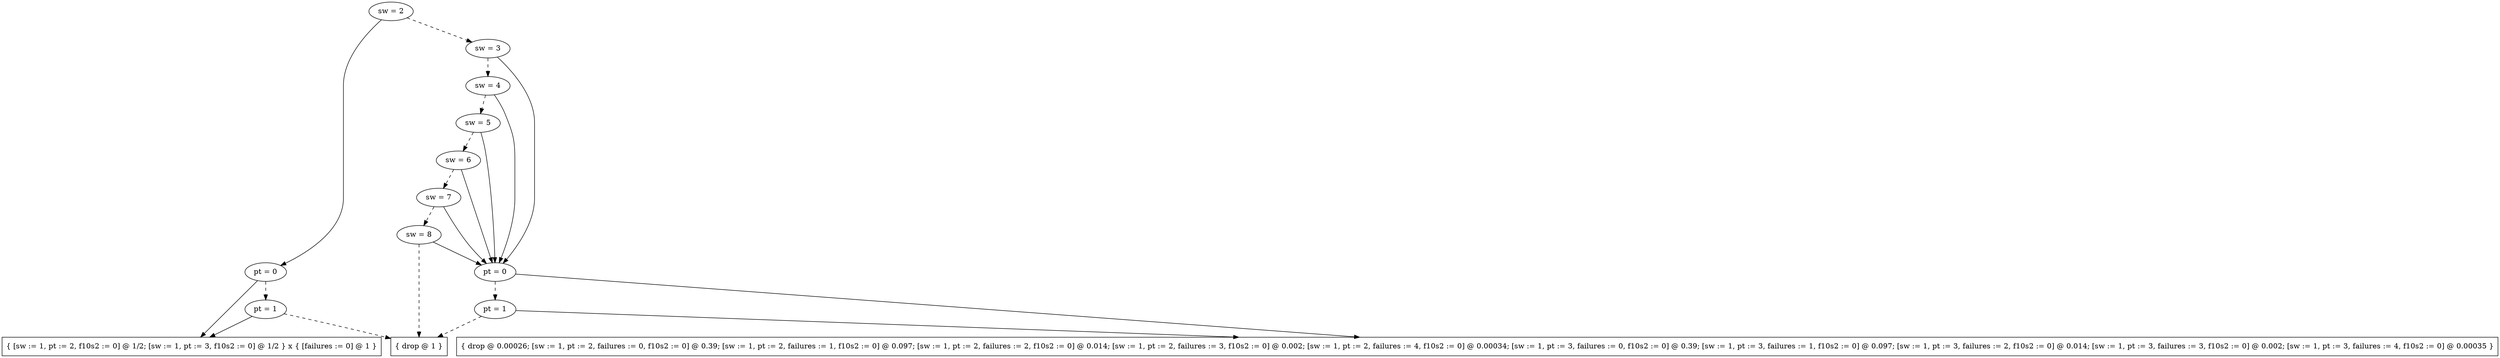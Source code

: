 digraph tdk {
5696 [label="sw = 2"];
5696 -> 5681;
5696 -> 5694 [style="dashed"];
5681 [label="pt = 0"];
5681 -> 5597;
5681 -> 5626 [style="dashed"];
5597 [shape=box label="{ [sw := 1, pt := 2, f10s2 := 0] @ 1/2; [sw := 1, pt := 3, f10s2 := 0] @ 1/2 } x { [failures := 0] @ 1 }"];
5626 [label="pt = 1"];
5626 -> 5597;
5626 -> 0 [style="dashed"];
0 [shape=box label="{ drop @ 1 }"];
5694 [label="sw = 3"];
5694 -> 5674;
5694 -> 5692 [style="dashed"];
5674 [label="pt = 0"];
5674 -> 5539;
5674 -> 5619 [style="dashed"];
5539 [shape=box label="{ drop @ 0.00026; [sw := 1, pt := 2, failures := 0, f10s2 := 0] @ 0.39; [sw := 1, pt := 2, failures := 1, f10s2 := 0] @ 0.097; [sw := 1, pt := 2, failures := 2, f10s2 := 0] @ 0.014; [sw := 1, pt := 2, failures := 3, f10s2 := 0] @ 0.002; [sw := 1, pt := 2, failures := 4, f10s2 := 0] @ 0.00034; [sw := 1, pt := 3, failures := 0, f10s2 := 0] @ 0.39; [sw := 1, pt := 3, failures := 1, f10s2 := 0] @ 0.097; [sw := 1, pt := 3, failures := 2, f10s2 := 0] @ 0.014; [sw := 1, pt := 3, failures := 3, f10s2 := 0] @ 0.002; [sw := 1, pt := 3, failures := 4, f10s2 := 0] @ 0.00035 }"];
5619 [label="pt = 1"];
5619 -> 5539;
5619 -> 0 [style="dashed"];
5692 [label="sw = 4"];
5692 -> 5674;
5692 -> 5690 [style="dashed"];
5690 [label="sw = 5"];
5690 -> 5674;
5690 -> 5688 [style="dashed"];
5688 [label="sw = 6"];
5688 -> 5674;
5688 -> 5686 [style="dashed"];
5686 [label="sw = 7"];
5686 -> 5674;
5686 -> 5684 [style="dashed"];
5684 [label="sw = 8"];
5684 -> 5674;
5684 -> 0 [style="dashed"];
{rank=same; 5692 ;}
{rank=same; 5619 5626 ;}
{rank=same; 5690 ;}
{rank=same; 5694 ;}
{rank=same; 5696 ;}
{rank=same; 5686 ;}
{rank=same; 5684 ;}
{rank=same; 5688 ;}
{rank=same; 5681 5674 ;}
}
